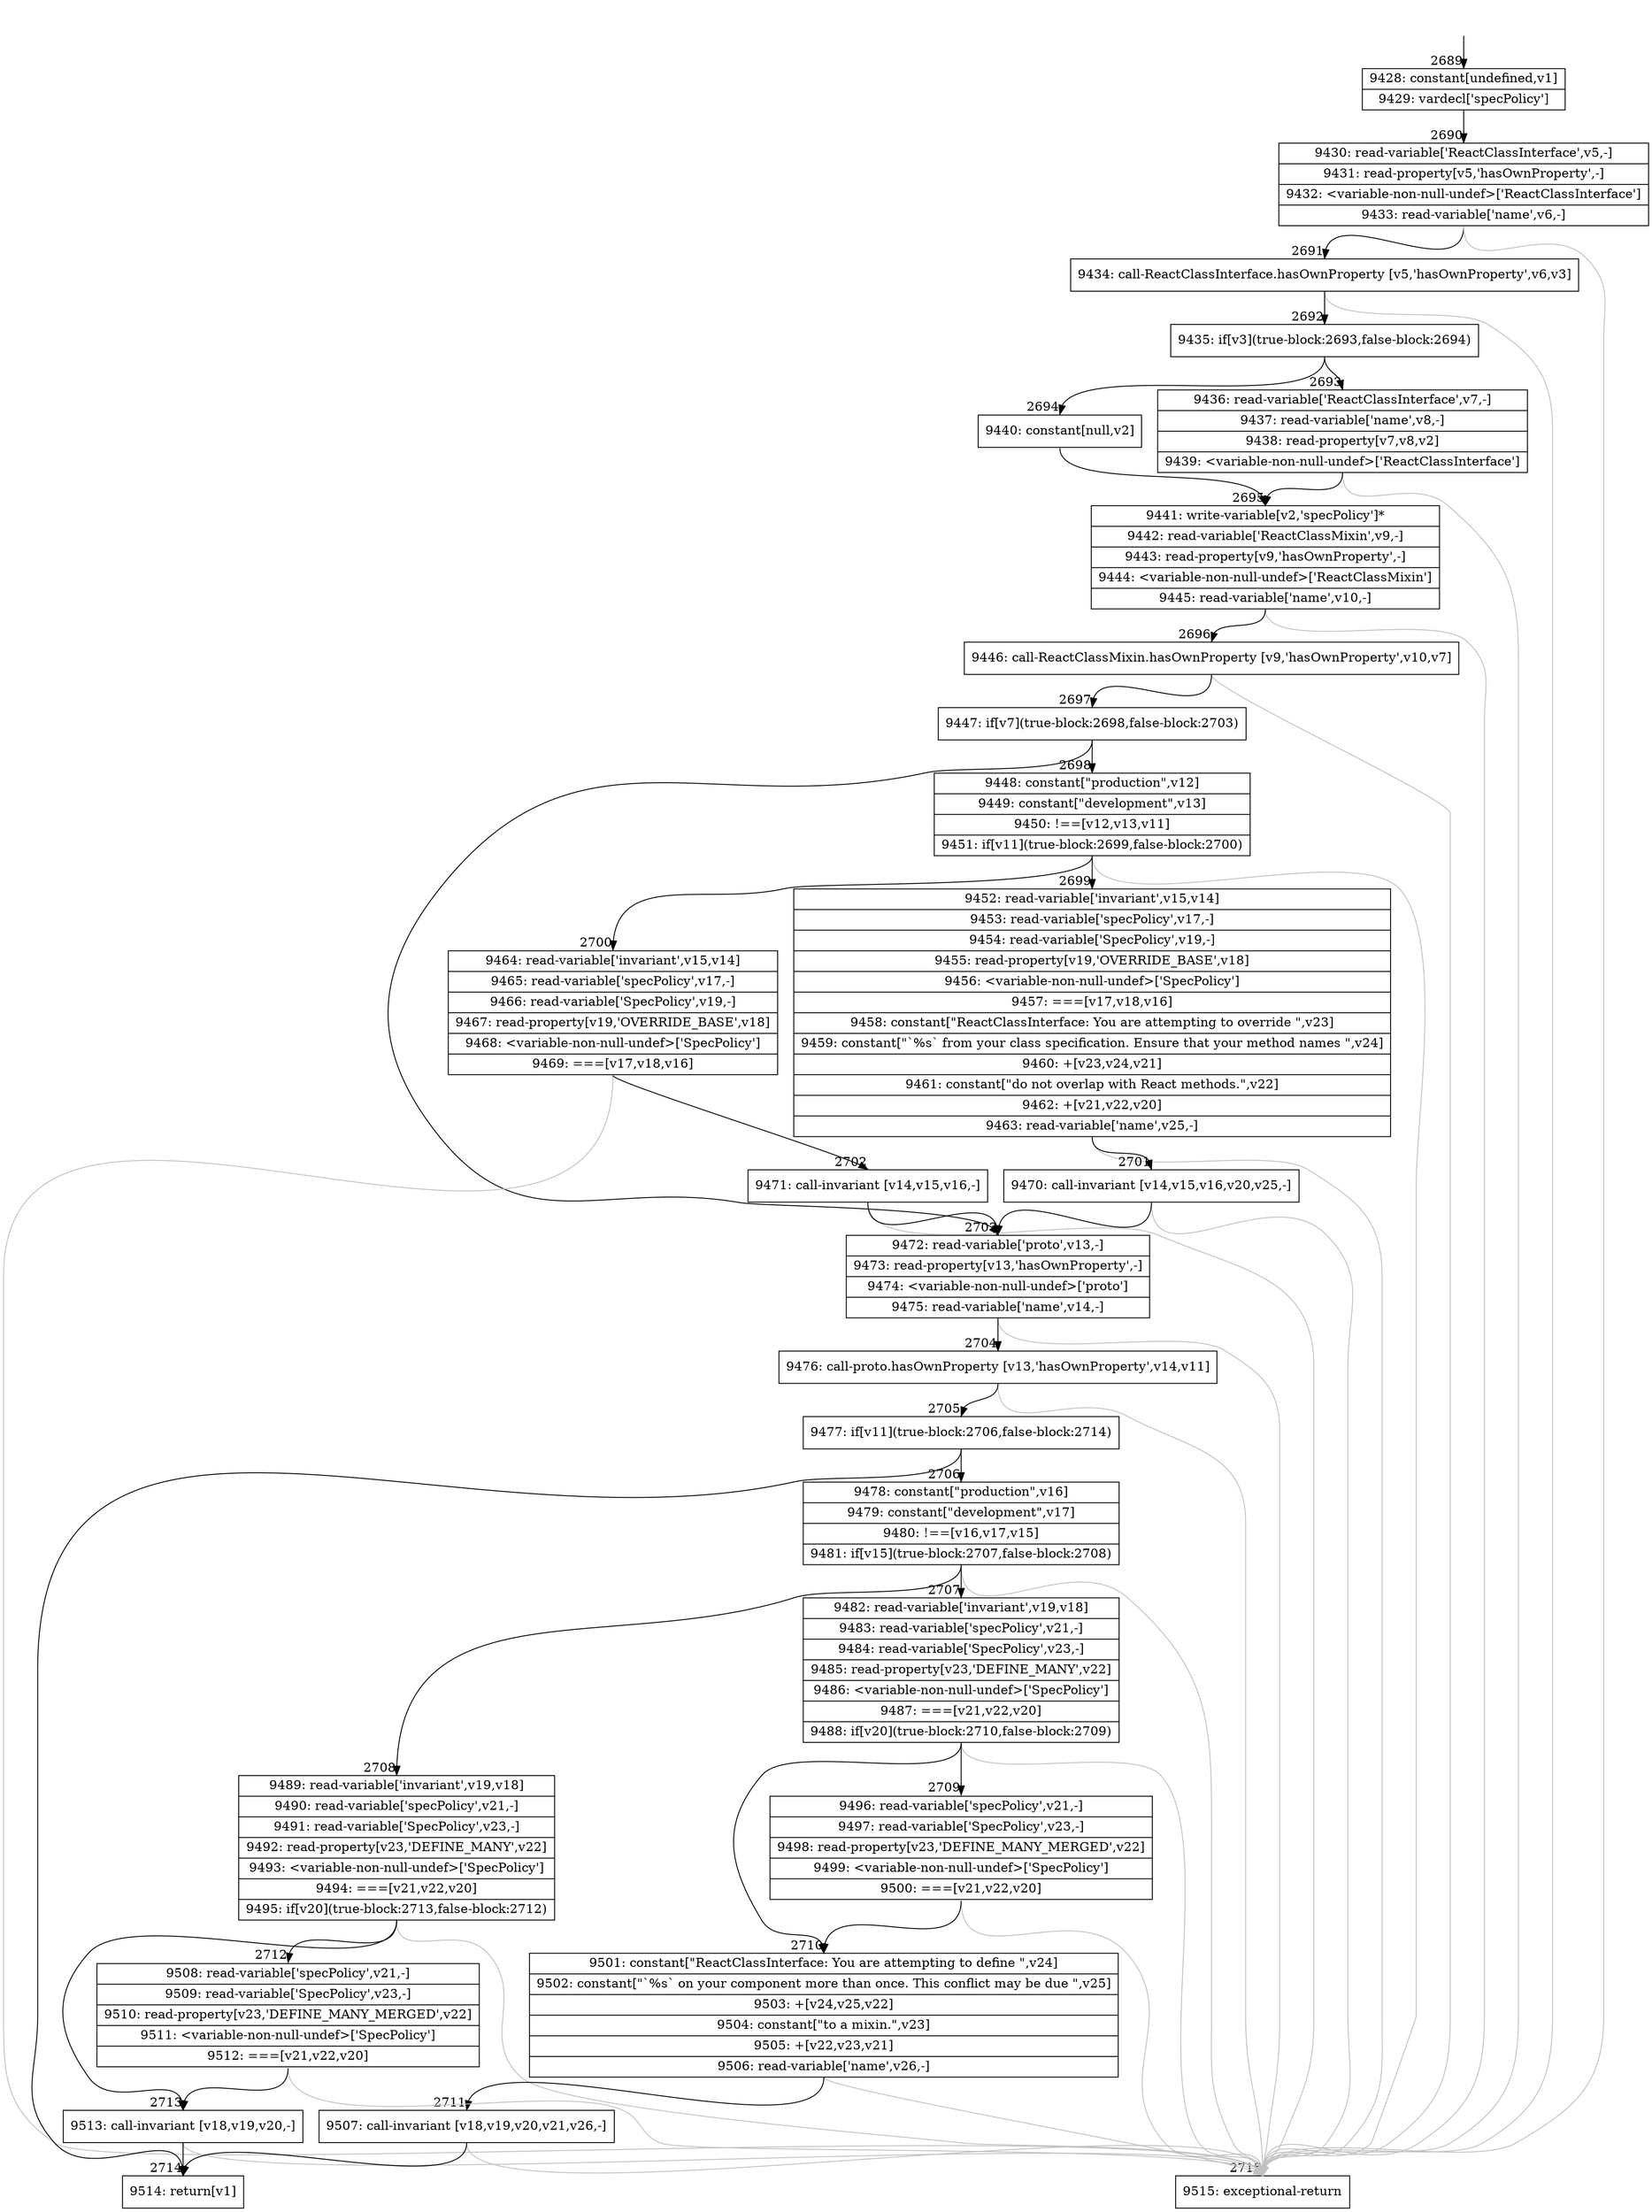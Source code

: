 digraph {
rankdir="TD"
BB_entry201[shape=none,label=""];
BB_entry201 -> BB2689 [tailport=s, headport=n, headlabel="    2689"]
BB2689 [shape=record label="{9428: constant[undefined,v1]|9429: vardecl['specPolicy']}" ] 
BB2689 -> BB2690 [tailport=s, headport=n, headlabel="      2690"]
BB2690 [shape=record label="{9430: read-variable['ReactClassInterface',v5,-]|9431: read-property[v5,'hasOwnProperty',-]|9432: \<variable-non-null-undef\>['ReactClassInterface']|9433: read-variable['name',v6,-]}" ] 
BB2690 -> BB2691 [tailport=s, headport=n, headlabel="      2691"]
BB2690 -> BB2715 [tailport=s, headport=n, color=gray, headlabel="      2715"]
BB2691 [shape=record label="{9434: call-ReactClassInterface.hasOwnProperty [v5,'hasOwnProperty',v6,v3]}" ] 
BB2691 -> BB2692 [tailport=s, headport=n, headlabel="      2692"]
BB2691 -> BB2715 [tailport=s, headport=n, color=gray]
BB2692 [shape=record label="{9435: if[v3](true-block:2693,false-block:2694)}" ] 
BB2692 -> BB2693 [tailport=s, headport=n, headlabel="      2693"]
BB2692 -> BB2694 [tailport=s, headport=n, headlabel="      2694"]
BB2693 [shape=record label="{9436: read-variable['ReactClassInterface',v7,-]|9437: read-variable['name',v8,-]|9438: read-property[v7,v8,v2]|9439: \<variable-non-null-undef\>['ReactClassInterface']}" ] 
BB2693 -> BB2695 [tailport=s, headport=n, headlabel="      2695"]
BB2693 -> BB2715 [tailport=s, headport=n, color=gray]
BB2694 [shape=record label="{9440: constant[null,v2]}" ] 
BB2694 -> BB2695 [tailport=s, headport=n]
BB2695 [shape=record label="{9441: write-variable[v2,'specPolicy']*|9442: read-variable['ReactClassMixin',v9,-]|9443: read-property[v9,'hasOwnProperty',-]|9444: \<variable-non-null-undef\>['ReactClassMixin']|9445: read-variable['name',v10,-]}" ] 
BB2695 -> BB2696 [tailport=s, headport=n, headlabel="      2696"]
BB2695 -> BB2715 [tailport=s, headport=n, color=gray]
BB2696 [shape=record label="{9446: call-ReactClassMixin.hasOwnProperty [v9,'hasOwnProperty',v10,v7]}" ] 
BB2696 -> BB2697 [tailport=s, headport=n, headlabel="      2697"]
BB2696 -> BB2715 [tailport=s, headport=n, color=gray]
BB2697 [shape=record label="{9447: if[v7](true-block:2698,false-block:2703)}" ] 
BB2697 -> BB2698 [tailport=s, headport=n, headlabel="      2698"]
BB2697 -> BB2703 [tailport=s, headport=n, headlabel="      2703"]
BB2698 [shape=record label="{9448: constant[\"production\",v12]|9449: constant[\"development\",v13]|9450: !==[v12,v13,v11]|9451: if[v11](true-block:2699,false-block:2700)}" ] 
BB2698 -> BB2699 [tailport=s, headport=n, headlabel="      2699"]
BB2698 -> BB2700 [tailport=s, headport=n, headlabel="      2700"]
BB2698 -> BB2715 [tailport=s, headport=n, color=gray]
BB2699 [shape=record label="{9452: read-variable['invariant',v15,v14]|9453: read-variable['specPolicy',v17,-]|9454: read-variable['SpecPolicy',v19,-]|9455: read-property[v19,'OVERRIDE_BASE',v18]|9456: \<variable-non-null-undef\>['SpecPolicy']|9457: ===[v17,v18,v16]|9458: constant[\"ReactClassInterface: You are attempting to override \",v23]|9459: constant[\"`%s` from your class specification. Ensure that your method names \",v24]|9460: +[v23,v24,v21]|9461: constant[\"do not overlap with React methods.\",v22]|9462: +[v21,v22,v20]|9463: read-variable['name',v25,-]}" ] 
BB2699 -> BB2701 [tailport=s, headport=n, headlabel="      2701"]
BB2699 -> BB2715 [tailport=s, headport=n, color=gray]
BB2700 [shape=record label="{9464: read-variable['invariant',v15,v14]|9465: read-variable['specPolicy',v17,-]|9466: read-variable['SpecPolicy',v19,-]|9467: read-property[v19,'OVERRIDE_BASE',v18]|9468: \<variable-non-null-undef\>['SpecPolicy']|9469: ===[v17,v18,v16]}" ] 
BB2700 -> BB2702 [tailport=s, headport=n, headlabel="      2702"]
BB2700 -> BB2715 [tailport=s, headport=n, color=gray]
BB2701 [shape=record label="{9470: call-invariant [v14,v15,v16,v20,v25,-]}" ] 
BB2701 -> BB2703 [tailport=s, headport=n]
BB2701 -> BB2715 [tailport=s, headport=n, color=gray]
BB2702 [shape=record label="{9471: call-invariant [v14,v15,v16,-]}" ] 
BB2702 -> BB2703 [tailport=s, headport=n]
BB2702 -> BB2715 [tailport=s, headport=n, color=gray]
BB2703 [shape=record label="{9472: read-variable['proto',v13,-]|9473: read-property[v13,'hasOwnProperty',-]|9474: \<variable-non-null-undef\>['proto']|9475: read-variable['name',v14,-]}" ] 
BB2703 -> BB2704 [tailport=s, headport=n, headlabel="      2704"]
BB2703 -> BB2715 [tailport=s, headport=n, color=gray]
BB2704 [shape=record label="{9476: call-proto.hasOwnProperty [v13,'hasOwnProperty',v14,v11]}" ] 
BB2704 -> BB2705 [tailport=s, headport=n, headlabel="      2705"]
BB2704 -> BB2715 [tailport=s, headport=n, color=gray]
BB2705 [shape=record label="{9477: if[v11](true-block:2706,false-block:2714)}" ] 
BB2705 -> BB2706 [tailport=s, headport=n, headlabel="      2706"]
BB2705 -> BB2714 [tailport=s, headport=n, headlabel="      2714"]
BB2706 [shape=record label="{9478: constant[\"production\",v16]|9479: constant[\"development\",v17]|9480: !==[v16,v17,v15]|9481: if[v15](true-block:2707,false-block:2708)}" ] 
BB2706 -> BB2707 [tailport=s, headport=n, headlabel="      2707"]
BB2706 -> BB2708 [tailport=s, headport=n, headlabel="      2708"]
BB2706 -> BB2715 [tailport=s, headport=n, color=gray]
BB2707 [shape=record label="{9482: read-variable['invariant',v19,v18]|9483: read-variable['specPolicy',v21,-]|9484: read-variable['SpecPolicy',v23,-]|9485: read-property[v23,'DEFINE_MANY',v22]|9486: \<variable-non-null-undef\>['SpecPolicy']|9487: ===[v21,v22,v20]|9488: if[v20](true-block:2710,false-block:2709)}" ] 
BB2707 -> BB2710 [tailport=s, headport=n, headlabel="      2710"]
BB2707 -> BB2709 [tailport=s, headport=n, headlabel="      2709"]
BB2707 -> BB2715 [tailport=s, headport=n, color=gray]
BB2708 [shape=record label="{9489: read-variable['invariant',v19,v18]|9490: read-variable['specPolicy',v21,-]|9491: read-variable['SpecPolicy',v23,-]|9492: read-property[v23,'DEFINE_MANY',v22]|9493: \<variable-non-null-undef\>['SpecPolicy']|9494: ===[v21,v22,v20]|9495: if[v20](true-block:2713,false-block:2712)}" ] 
BB2708 -> BB2713 [tailport=s, headport=n, headlabel="      2713"]
BB2708 -> BB2712 [tailport=s, headport=n, headlabel="      2712"]
BB2708 -> BB2715 [tailport=s, headport=n, color=gray]
BB2709 [shape=record label="{9496: read-variable['specPolicy',v21,-]|9497: read-variable['SpecPolicy',v23,-]|9498: read-property[v23,'DEFINE_MANY_MERGED',v22]|9499: \<variable-non-null-undef\>['SpecPolicy']|9500: ===[v21,v22,v20]}" ] 
BB2709 -> BB2710 [tailport=s, headport=n]
BB2709 -> BB2715 [tailport=s, headport=n, color=gray]
BB2710 [shape=record label="{9501: constant[\"ReactClassInterface: You are attempting to define \",v24]|9502: constant[\"`%s` on your component more than once. This conflict may be due \",v25]|9503: +[v24,v25,v22]|9504: constant[\"to a mixin.\",v23]|9505: +[v22,v23,v21]|9506: read-variable['name',v26,-]}" ] 
BB2710 -> BB2711 [tailport=s, headport=n, headlabel="      2711"]
BB2710 -> BB2715 [tailport=s, headport=n, color=gray]
BB2711 [shape=record label="{9507: call-invariant [v18,v19,v20,v21,v26,-]}" ] 
BB2711 -> BB2714 [tailport=s, headport=n]
BB2711 -> BB2715 [tailport=s, headport=n, color=gray]
BB2712 [shape=record label="{9508: read-variable['specPolicy',v21,-]|9509: read-variable['SpecPolicy',v23,-]|9510: read-property[v23,'DEFINE_MANY_MERGED',v22]|9511: \<variable-non-null-undef\>['SpecPolicy']|9512: ===[v21,v22,v20]}" ] 
BB2712 -> BB2713 [tailport=s, headport=n]
BB2712 -> BB2715 [tailport=s, headport=n, color=gray]
BB2713 [shape=record label="{9513: call-invariant [v18,v19,v20,-]}" ] 
BB2713 -> BB2714 [tailport=s, headport=n]
BB2713 -> BB2715 [tailport=s, headport=n, color=gray]
BB2714 [shape=record label="{9514: return[v1]}" ] 
BB2715 [shape=record label="{9515: exceptional-return}" ] 
//#$~ 5417
}
